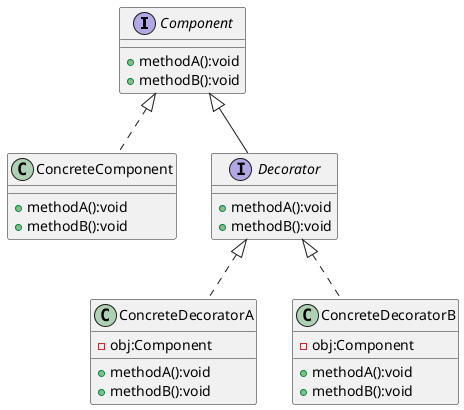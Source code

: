 @startuml
interface Component {
    + methodA():void
    + methodB():void
}

class ConcreteComponent {
    + methodA():void
    + methodB():void
}

interface Decorator {
    + methodA():void
    + methodB():void
}

class ConcreteDecoratorA {
    - obj:Component
    + methodA():void
    + methodB():void
}

class ConcreteDecoratorB {
    - obj:Component
    + methodA():void
    + methodB():void
}

Component <|.. ConcreteComponent
Component <|-- Decorator
Decorator <|.. ConcreteDecoratorA
Decorator <|.. ConcreteDecoratorB
@enduml